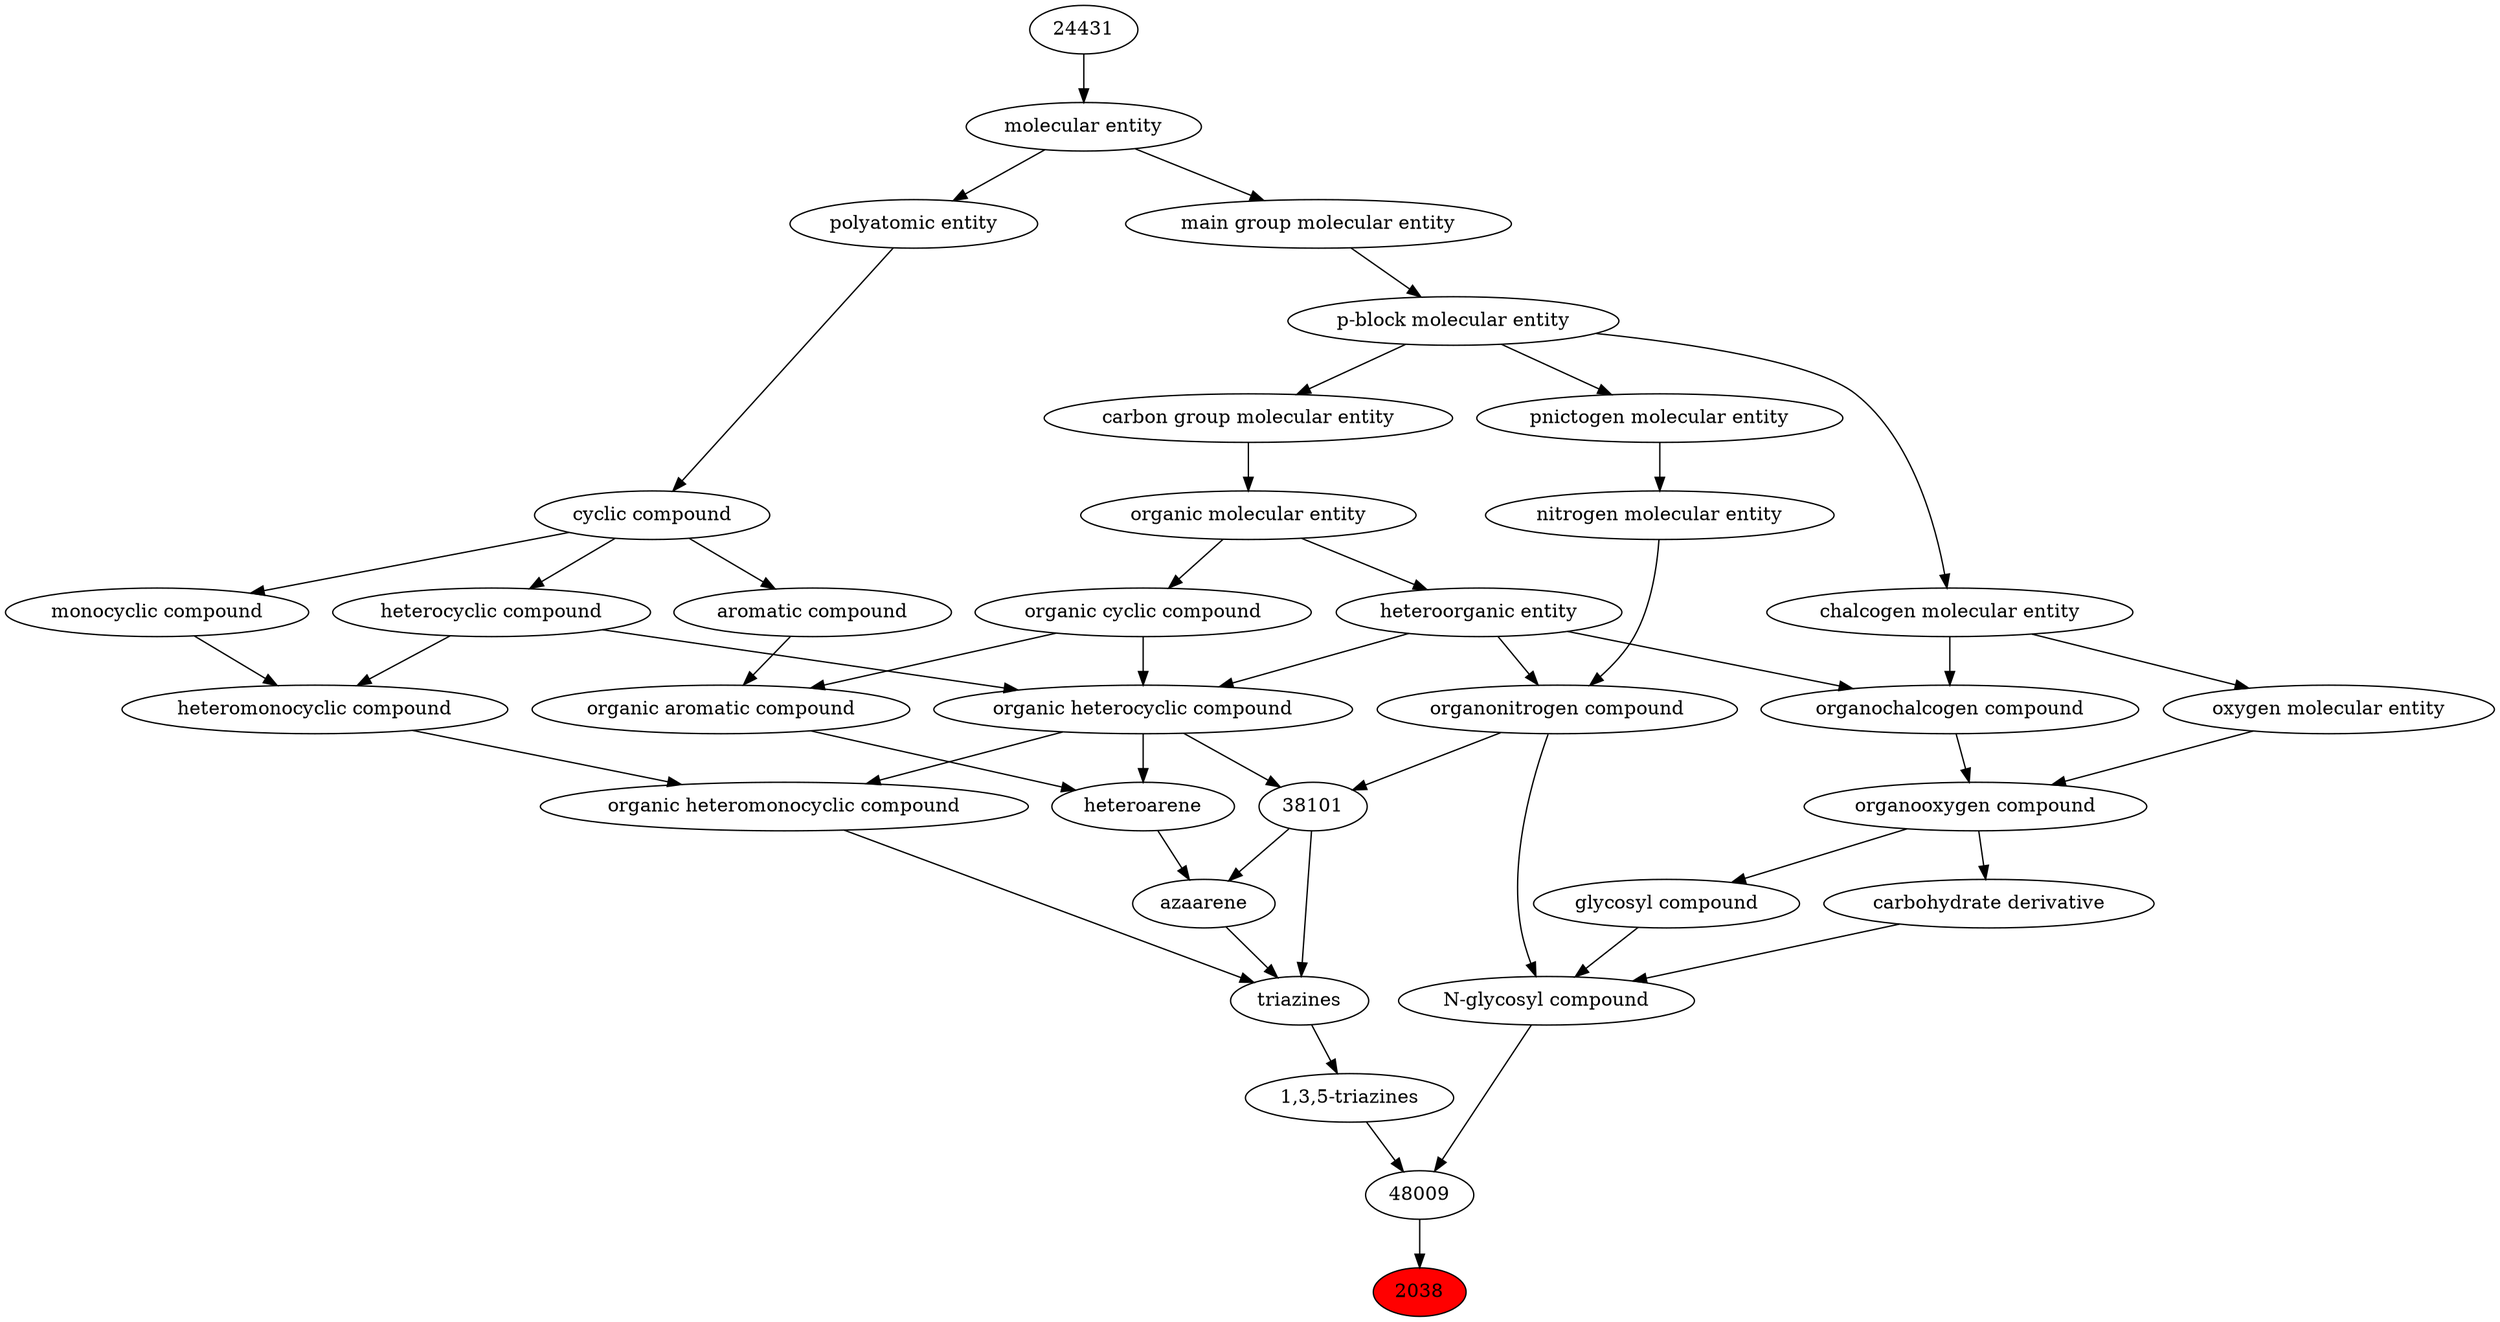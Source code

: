 digraph tree{ 
2038 [label="2038" fillcolor=red style=filled]
48009 -> 2038
48009 [label="48009"]
21731 -> 48009
26588 -> 48009
21731 [label="N-glycosyl compound"]
35352 -> 21731
63161 -> 21731
63299 -> 21731
26588 [label="1,3,5-triazines"]
38102 -> 26588
35352 [label="organonitrogen compound"]
51143 -> 35352
33285 -> 35352
63161 [label="glycosyl compound"]
36963 -> 63161
63299 [label="carbohydrate derivative"]
36963 -> 63299
38102 [label="triazines"]
25693 -> 38102
38101 -> 38102
50893 -> 38102
51143 [label="nitrogen molecular entity"]
33302 -> 51143
33285 [label="heteroorganic entity"]
50860 -> 33285
36963 [label="organooxygen compound"]
36962 -> 36963
25806 -> 36963
25693 [label="organic heteromonocyclic compound"]
33670 -> 25693
24532 -> 25693
38101 [label="38101"]
24532 -> 38101
35352 -> 38101
50893 [label="azaarene"]
38101 -> 50893
33833 -> 50893
33302 [label="pnictogen molecular entity"]
33675 -> 33302
50860 [label="organic molecular entity"]
33582 -> 50860
36962 [label="organochalcogen compound"]
33285 -> 36962
33304 -> 36962
25806 [label="oxygen molecular entity"]
33304 -> 25806
33670 [label="heteromonocyclic compound"]
5686 -> 33670
33661 -> 33670
24532 [label="organic heterocyclic compound"]
33285 -> 24532
33832 -> 24532
5686 -> 24532
33833 [label="heteroarene"]
33659 -> 33833
24532 -> 33833
33675 [label="p-block molecular entity"]
33579 -> 33675
33582 [label="carbon group molecular entity"]
33675 -> 33582
33304 [label="chalcogen molecular entity"]
33675 -> 33304
5686 [label="heterocyclic compound"]
33595 -> 5686
33661 [label="monocyclic compound"]
33595 -> 33661
33832 [label="organic cyclic compound"]
50860 -> 33832
33659 [label="organic aromatic compound"]
33832 -> 33659
33655 -> 33659
33579 [label="main group molecular entity"]
23367 -> 33579
33595 [label="cyclic compound"]
36357 -> 33595
33655 [label="aromatic compound"]
33595 -> 33655
23367 [label="molecular entity"]
24431 -> 23367
36357 [label="polyatomic entity"]
23367 -> 36357
24431 [label="24431"]
}